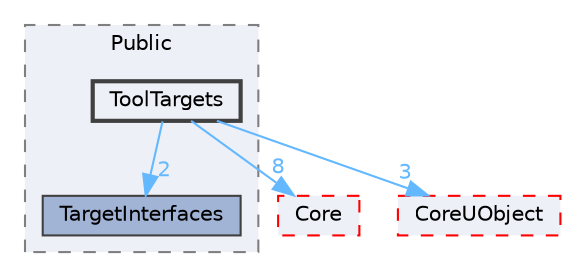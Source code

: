 digraph "ToolTargets"
{
 // INTERACTIVE_SVG=YES
 // LATEX_PDF_SIZE
  bgcolor="transparent";
  edge [fontname=Helvetica,fontsize=10,labelfontname=Helvetica,labelfontsize=10];
  node [fontname=Helvetica,fontsize=10,shape=box,height=0.2,width=0.4];
  compound=true
  subgraph clusterdir_e9c6749d34226fde4c952a5df297bee9 {
    graph [ bgcolor="#edf0f7", pencolor="grey50", label="Public", fontname=Helvetica,fontsize=10 style="filled,dashed", URL="dir_e9c6749d34226fde4c952a5df297bee9.html",tooltip=""]
  dir_ffb69627c36f5c8f7394497faea542f0 [label="TargetInterfaces", fillcolor="#a2b4d6", color="grey25", style="filled", URL="dir_ffb69627c36f5c8f7394497faea542f0.html",tooltip=""];
  dir_fce98e9589251f850677dc920af78823 [label="ToolTargets", fillcolor="#edf0f7", color="grey25", style="filled,bold", URL="dir_fce98e9589251f850677dc920af78823.html",tooltip=""];
  }
  dir_0e6cddcc9caa1238c7f3774224afaa45 [label="Core", fillcolor="#edf0f7", color="red", style="filled,dashed", URL="dir_0e6cddcc9caa1238c7f3774224afaa45.html",tooltip=""];
  dir_4c499e5e32e2b4479ad7e552df73eeae [label="CoreUObject", fillcolor="#edf0f7", color="red", style="filled,dashed", URL="dir_4c499e5e32e2b4479ad7e552df73eeae.html",tooltip=""];
  dir_fce98e9589251f850677dc920af78823->dir_0e6cddcc9caa1238c7f3774224afaa45 [headlabel="8", labeldistance=1.5 headhref="dir_001192_000266.html" href="dir_001192_000266.html" color="steelblue1" fontcolor="steelblue1"];
  dir_fce98e9589251f850677dc920af78823->dir_4c499e5e32e2b4479ad7e552df73eeae [headlabel="3", labeldistance=1.5 headhref="dir_001192_000268.html" href="dir_001192_000268.html" color="steelblue1" fontcolor="steelblue1"];
  dir_fce98e9589251f850677dc920af78823->dir_ffb69627c36f5c8f7394497faea542f0 [headlabel="2", labeldistance=1.5 headhref="dir_001192_001167.html" href="dir_001192_001167.html" color="steelblue1" fontcolor="steelblue1"];
}
